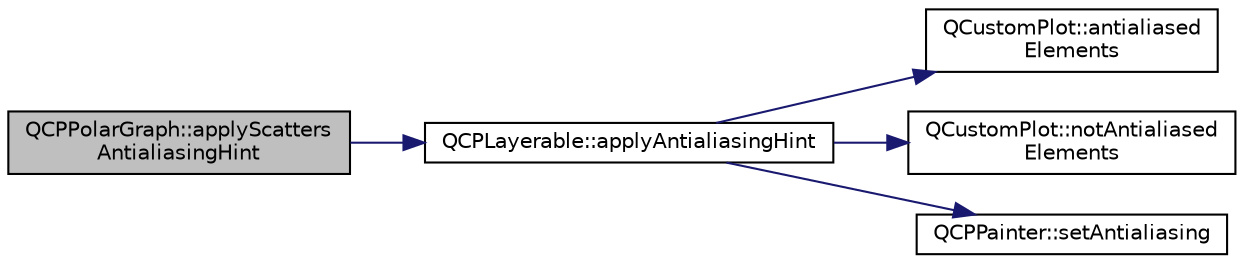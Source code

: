 digraph "QCPPolarGraph::applyScattersAntialiasingHint"
{
 // LATEX_PDF_SIZE
  edge [fontname="Helvetica",fontsize="10",labelfontname="Helvetica",labelfontsize="10"];
  node [fontname="Helvetica",fontsize="10",shape=record];
  rankdir="LR";
  Node1 [label="QCPPolarGraph::applyScatters\lAntialiasingHint",height=0.2,width=0.4,color="black", fillcolor="grey75", style="filled", fontcolor="black",tooltip=" "];
  Node1 -> Node2 [color="midnightblue",fontsize="10",style="solid",fontname="Helvetica"];
  Node2 [label="QCPLayerable::applyAntialiasingHint",height=0.2,width=0.4,color="black", fillcolor="white", style="filled",URL="$classQCPLayerable.html#acb663e375d2d36dc5c55021ee5a2119b",tooltip=" "];
  Node2 -> Node3 [color="midnightblue",fontsize="10",style="solid",fontname="Helvetica"];
  Node3 [label="QCustomPlot::antialiased\lElements",height=0.2,width=0.4,color="black", fillcolor="white", style="filled",URL="$classQCustomPlot.html#a631762eb183aceecee73d30e108641ee",tooltip=" "];
  Node2 -> Node4 [color="midnightblue",fontsize="10",style="solid",fontname="Helvetica"];
  Node4 [label="QCustomPlot::notAntialiased\lElements",height=0.2,width=0.4,color="black", fillcolor="white", style="filled",URL="$classQCustomPlot.html#a75571bc5b2167e83def132fc993091b3",tooltip=" "];
  Node2 -> Node5 [color="midnightblue",fontsize="10",style="solid",fontname="Helvetica"];
  Node5 [label="QCPPainter::setAntialiasing",height=0.2,width=0.4,color="black", fillcolor="white", style="filled",URL="$classQCPPainter.html#aaba1deb9188244d9ea65b035112b4d05",tooltip=" "];
}
